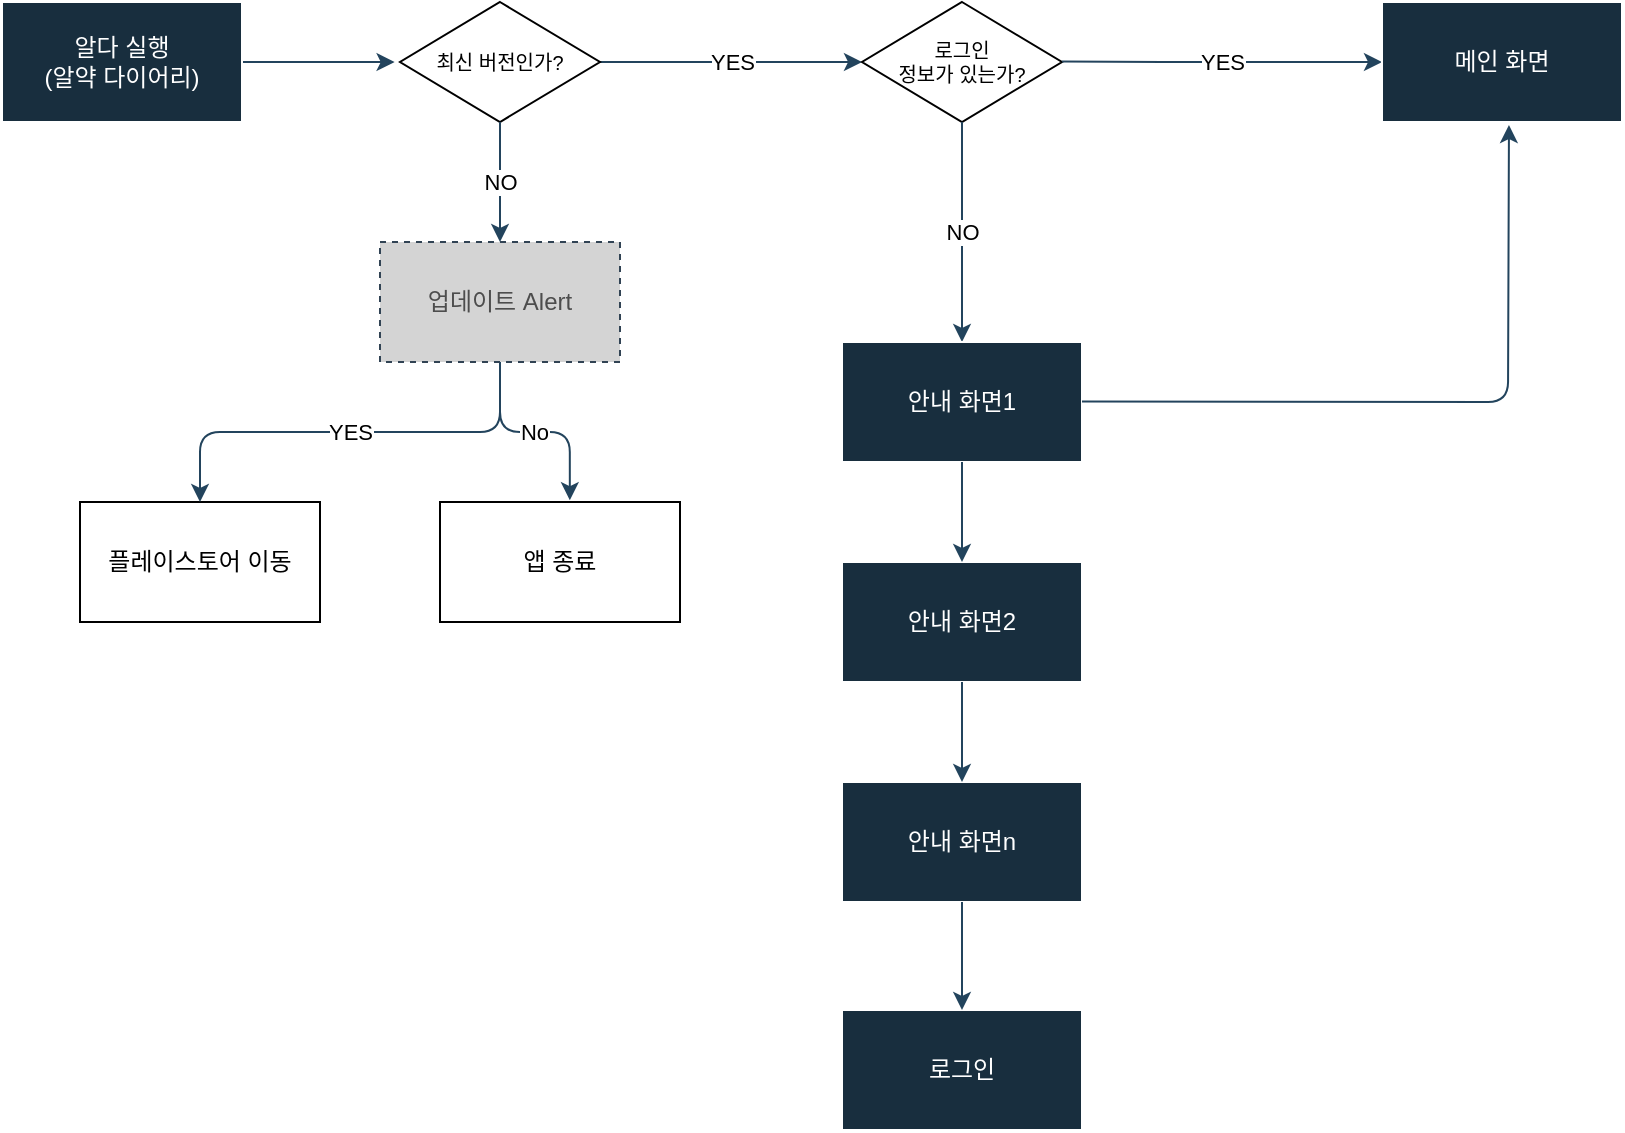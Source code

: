 <mxfile version="21.3.2" type="github">
  <diagram id="C5RBs43oDa-KdzZeNtuy" name="Page-1">
    <mxGraphModel dx="2037" dy="781" grid="1" gridSize="10" guides="1" tooltips="1" connect="1" arrows="1" fold="1" page="1" pageScale="1" pageWidth="827" pageHeight="1169" math="0" shadow="0">
      <root>
        <mxCell id="WIyWlLk6GJQsqaUBKTNV-0" />
        <mxCell id="WIyWlLk6GJQsqaUBKTNV-1" parent="WIyWlLk6GJQsqaUBKTNV-0" />
        <mxCell id="m_ifMpzxKWYVqeIlEhVg-5" style="edgeStyle=orthogonalEdgeStyle;rounded=0;orthogonalLoop=1;jettySize=auto;html=1;exitX=1;exitY=0.5;exitDx=0;exitDy=0;entryX=-0.027;entryY=0.501;entryDx=0;entryDy=0;entryPerimeter=0;strokeColor=#23445D;" edge="1" parent="WIyWlLk6GJQsqaUBKTNV-1" source="m_ifMpzxKWYVqeIlEhVg-0" target="m_ifMpzxKWYVqeIlEhVg-2">
          <mxGeometry relative="1" as="geometry">
            <mxPoint x="140" y="111.0" as="sourcePoint" />
          </mxGeometry>
        </mxCell>
        <mxCell id="m_ifMpzxKWYVqeIlEhVg-0" value="알다 실행&lt;br&gt;(알약 다이어리)" style="rounded=0;whiteSpace=wrap;html=1;fillColor=#182E3E;labelBackgroundColor=none;strokeColor=#FFFFFF;fontColor=#FFFFFF;" vertex="1" parent="WIyWlLk6GJQsqaUBKTNV-1">
          <mxGeometry x="41" y="81" width="120" height="60" as="geometry" />
        </mxCell>
        <mxCell id="m_ifMpzxKWYVqeIlEhVg-6" value="YES" style="edgeStyle=orthogonalEdgeStyle;rounded=0;orthogonalLoop=1;jettySize=auto;html=1;exitX=1;exitY=0.5;exitDx=0;exitDy=0;entryX=0;entryY=0.5;entryDx=0;entryDy=0;strokeColor=#23445D;" edge="1" parent="WIyWlLk6GJQsqaUBKTNV-1" source="m_ifMpzxKWYVqeIlEhVg-2" target="m_ifMpzxKWYVqeIlEhVg-3">
          <mxGeometry relative="1" as="geometry" />
        </mxCell>
        <mxCell id="m_ifMpzxKWYVqeIlEhVg-2" value="최신 버전인가?" style="rhombus;whiteSpace=wrap;html=1;fillStyle=auto;fontSize=10;" vertex="1" parent="WIyWlLk6GJQsqaUBKTNV-1">
          <mxGeometry x="240" y="81" width="100" height="60" as="geometry" />
        </mxCell>
        <mxCell id="m_ifMpzxKWYVqeIlEhVg-3" value="로그인&lt;br style=&quot;font-size: 10px;&quot;&gt;정보가 있는가?" style="rhombus;whiteSpace=wrap;html=1;fillStyle=auto;fontSize=10;" vertex="1" parent="WIyWlLk6GJQsqaUBKTNV-1">
          <mxGeometry x="471" y="81" width="100" height="60" as="geometry" />
        </mxCell>
        <mxCell id="m_ifMpzxKWYVqeIlEhVg-8" value="YES" style="edgeStyle=none;orthogonalLoop=1;jettySize=auto;html=1;rounded=0;strokeColor=#23445D;entryX=0;entryY=0.5;entryDx=0;entryDy=0;" edge="1" parent="WIyWlLk6GJQsqaUBKTNV-1" target="m_ifMpzxKWYVqeIlEhVg-14">
          <mxGeometry width="80" relative="1" as="geometry">
            <mxPoint x="571" y="110.76" as="sourcePoint" />
            <mxPoint x="671" y="111" as="targetPoint" />
            <Array as="points">
              <mxPoint x="621" y="111" />
            </Array>
          </mxGeometry>
        </mxCell>
        <mxCell id="m_ifMpzxKWYVqeIlEhVg-9" value="NO" style="edgeStyle=none;orthogonalLoop=1;jettySize=auto;html=1;rounded=0;strokeColor=#23445D;exitX=0.5;exitY=1;exitDx=0;exitDy=0;entryX=0.5;entryY=0;entryDx=0;entryDy=0;" edge="1" parent="WIyWlLk6GJQsqaUBKTNV-1" source="m_ifMpzxKWYVqeIlEhVg-3" target="m_ifMpzxKWYVqeIlEhVg-13">
          <mxGeometry width="80" relative="1" as="geometry">
            <mxPoint x="491" y="231" as="sourcePoint" />
            <mxPoint x="521" y="241" as="targetPoint" />
            <Array as="points" />
          </mxGeometry>
        </mxCell>
        <mxCell id="m_ifMpzxKWYVqeIlEhVg-13" value="안내 화면1" style="whiteSpace=wrap;html=1;strokeColor=#FFFFFF;fontColor=#FFFFFF;fillColor=#182E3E;" vertex="1" parent="WIyWlLk6GJQsqaUBKTNV-1">
          <mxGeometry x="461" y="251" width="120" height="60" as="geometry" />
        </mxCell>
        <mxCell id="m_ifMpzxKWYVqeIlEhVg-14" value="메인 화면" style="whiteSpace=wrap;html=1;strokeColor=#FFFFFF;fontColor=#FFFFFF;fillColor=#182E3E;" vertex="1" parent="WIyWlLk6GJQsqaUBKTNV-1">
          <mxGeometry x="731" y="81" width="120" height="60" as="geometry" />
        </mxCell>
        <mxCell id="m_ifMpzxKWYVqeIlEhVg-15" value="NO" style="edgeStyle=none;orthogonalLoop=1;jettySize=auto;html=1;rounded=0;strokeColor=#23445D;exitX=0.5;exitY=1;exitDx=0;exitDy=0;entryX=0.5;entryY=0;entryDx=0;entryDy=0;" edge="1" parent="WIyWlLk6GJQsqaUBKTNV-1" source="m_ifMpzxKWYVqeIlEhVg-2" target="m_ifMpzxKWYVqeIlEhVg-18">
          <mxGeometry width="80" relative="1" as="geometry">
            <mxPoint x="300" y="191" as="sourcePoint" />
            <mxPoint x="290" y="191" as="targetPoint" />
            <Array as="points" />
          </mxGeometry>
        </mxCell>
        <mxCell id="m_ifMpzxKWYVqeIlEhVg-16" value="플레이스토어 이동" style="whiteSpace=wrap;html=1;" vertex="1" parent="WIyWlLk6GJQsqaUBKTNV-1">
          <mxGeometry x="80" y="331" width="120" height="60" as="geometry" />
        </mxCell>
        <mxCell id="m_ifMpzxKWYVqeIlEhVg-17" value="" style="edgeStyle=none;orthogonalLoop=1;jettySize=auto;html=1;rounded=1;strokeColor=#23445D;entryX=0.529;entryY=1.025;entryDx=0;entryDy=0;entryPerimeter=0;" edge="1" parent="WIyWlLk6GJQsqaUBKTNV-1" target="m_ifMpzxKWYVqeIlEhVg-14">
          <mxGeometry width="80" relative="1" as="geometry">
            <mxPoint x="581" y="280.76" as="sourcePoint" />
            <mxPoint x="801" y="211" as="targetPoint" />
            <Array as="points">
              <mxPoint x="794" y="281" />
            </Array>
          </mxGeometry>
        </mxCell>
        <mxCell id="m_ifMpzxKWYVqeIlEhVg-24" value="YES" style="edgeStyle=orthogonalEdgeStyle;rounded=1;orthogonalLoop=1;jettySize=auto;html=1;exitX=0.5;exitY=1;exitDx=0;exitDy=0;entryX=0.5;entryY=0;entryDx=0;entryDy=0;strokeColor=#23445D;" edge="1" parent="WIyWlLk6GJQsqaUBKTNV-1" source="m_ifMpzxKWYVqeIlEhVg-18" target="m_ifMpzxKWYVqeIlEhVg-16">
          <mxGeometry relative="1" as="geometry" />
        </mxCell>
        <mxCell id="m_ifMpzxKWYVqeIlEhVg-25" value="No" style="edgeStyle=orthogonalEdgeStyle;rounded=1;orthogonalLoop=1;jettySize=auto;html=1;exitX=0.5;exitY=1;exitDx=0;exitDy=0;entryX=0.541;entryY=-0.015;entryDx=0;entryDy=0;entryPerimeter=0;strokeColor=#23445D;" edge="1" parent="WIyWlLk6GJQsqaUBKTNV-1" source="m_ifMpzxKWYVqeIlEhVg-18" target="m_ifMpzxKWYVqeIlEhVg-20">
          <mxGeometry relative="1" as="geometry" />
        </mxCell>
        <mxCell id="m_ifMpzxKWYVqeIlEhVg-18" value="업데이트 Alert" style="whiteSpace=wrap;html=1;strokeColor=#314354;fontColor=#4D4D4D;fillColor=#D4D4D4;dashed=1;gradientColor=none;labelBorderColor=none;" vertex="1" parent="WIyWlLk6GJQsqaUBKTNV-1">
          <mxGeometry x="230" y="201" width="120" height="60" as="geometry" />
        </mxCell>
        <mxCell id="m_ifMpzxKWYVqeIlEhVg-20" value="앱 종료" style="whiteSpace=wrap;html=1;" vertex="1" parent="WIyWlLk6GJQsqaUBKTNV-1">
          <mxGeometry x="260" y="331" width="120" height="60" as="geometry" />
        </mxCell>
        <mxCell id="m_ifMpzxKWYVqeIlEhVg-26" value="안내 화면2" style="whiteSpace=wrap;html=1;strokeColor=#FFFFFF;fontColor=#FFFFFF;fillColor=#182E3E;" vertex="1" parent="WIyWlLk6GJQsqaUBKTNV-1">
          <mxGeometry x="461" y="361" width="120" height="60" as="geometry" />
        </mxCell>
        <mxCell id="m_ifMpzxKWYVqeIlEhVg-27" value="안내 화면n" style="whiteSpace=wrap;html=1;strokeColor=#FFFFFF;fontColor=#FFFFFF;fillColor=#182E3E;" vertex="1" parent="WIyWlLk6GJQsqaUBKTNV-1">
          <mxGeometry x="461" y="471" width="120" height="60" as="geometry" />
        </mxCell>
        <mxCell id="m_ifMpzxKWYVqeIlEhVg-28" value="" style="edgeStyle=none;orthogonalLoop=1;jettySize=auto;html=1;rounded=0;strokeColor=#23445D;exitX=0.5;exitY=1;exitDx=0;exitDy=0;entryX=0.5;entryY=0;entryDx=0;entryDy=0;" edge="1" parent="WIyWlLk6GJQsqaUBKTNV-1" source="m_ifMpzxKWYVqeIlEhVg-13" target="m_ifMpzxKWYVqeIlEhVg-26">
          <mxGeometry width="80" relative="1" as="geometry">
            <mxPoint x="631" y="321" as="sourcePoint" />
            <mxPoint x="711" y="321" as="targetPoint" />
            <Array as="points" />
          </mxGeometry>
        </mxCell>
        <mxCell id="m_ifMpzxKWYVqeIlEhVg-29" value="" style="edgeStyle=none;orthogonalLoop=1;jettySize=auto;html=1;rounded=0;strokeColor=#23445D;exitX=0.5;exitY=1;exitDx=0;exitDy=0;entryX=0.5;entryY=0;entryDx=0;entryDy=0;" edge="1" parent="WIyWlLk6GJQsqaUBKTNV-1" source="m_ifMpzxKWYVqeIlEhVg-26" target="m_ifMpzxKWYVqeIlEhVg-27">
          <mxGeometry width="80" relative="1" as="geometry">
            <mxPoint x="651" y="381" as="sourcePoint" />
            <mxPoint x="731" y="381" as="targetPoint" />
            <Array as="points" />
          </mxGeometry>
        </mxCell>
        <mxCell id="m_ifMpzxKWYVqeIlEhVg-32" value="로그인" style="whiteSpace=wrap;html=1;strokeColor=#FFFFFF;fontColor=#FFFFFF;fillColor=#182E3E;" vertex="1" parent="WIyWlLk6GJQsqaUBKTNV-1">
          <mxGeometry x="461" y="585" width="120" height="60" as="geometry" />
        </mxCell>
        <mxCell id="m_ifMpzxKWYVqeIlEhVg-33" value="" style="edgeStyle=none;orthogonalLoop=1;jettySize=auto;html=1;rounded=0;strokeColor=#23445D;exitX=0.5;exitY=1;exitDx=0;exitDy=0;entryX=0.5;entryY=0;entryDx=0;entryDy=0;" edge="1" parent="WIyWlLk6GJQsqaUBKTNV-1" source="m_ifMpzxKWYVqeIlEhVg-27" target="m_ifMpzxKWYVqeIlEhVg-32">
          <mxGeometry width="80" relative="1" as="geometry">
            <mxPoint x="720" y="490" as="sourcePoint" />
            <mxPoint x="800" y="490" as="targetPoint" />
            <Array as="points" />
          </mxGeometry>
        </mxCell>
      </root>
    </mxGraphModel>
  </diagram>
</mxfile>
